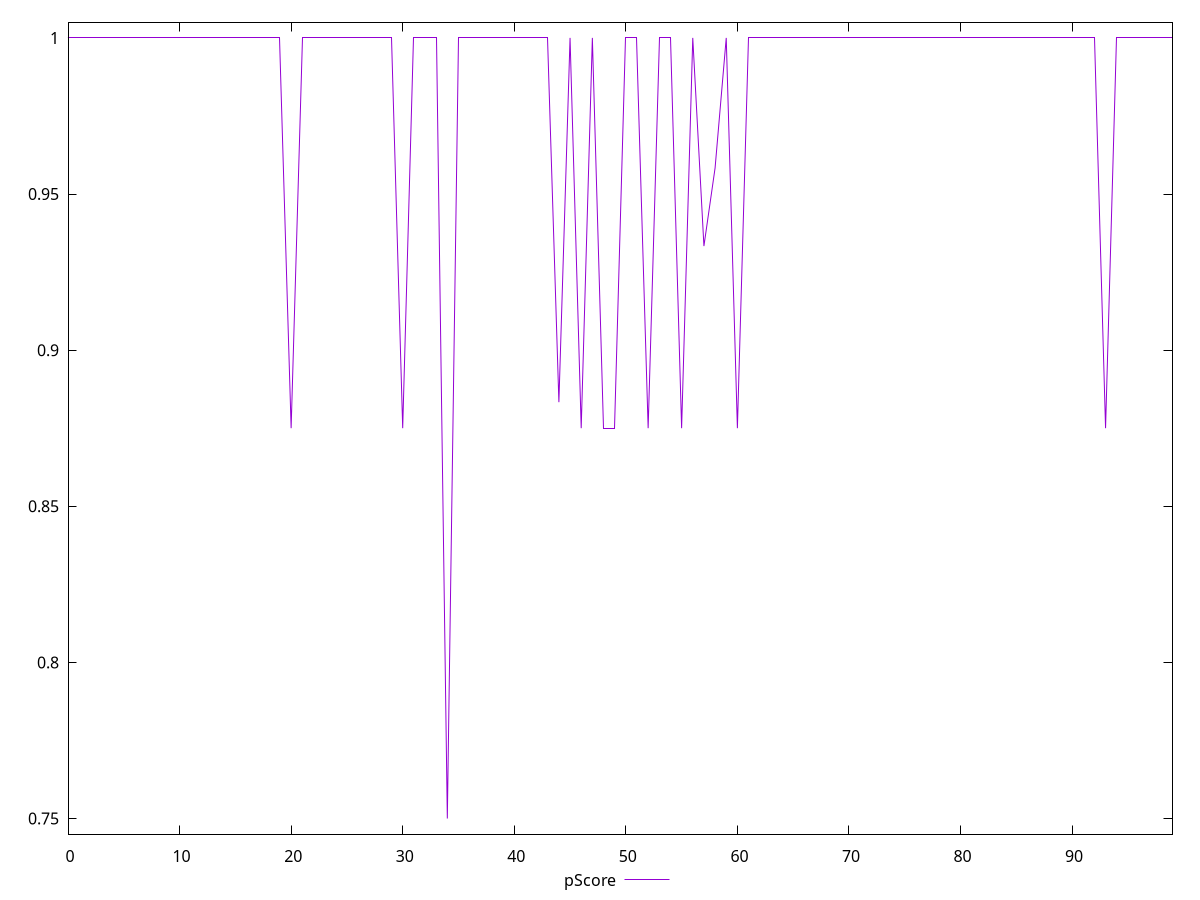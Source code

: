 reset

$pScore <<EOF
0 1
1 1
2 1
3 1
4 1
5 1
6 1
7 1
8 1
9 1
10 1
11 1
12 1
13 1
14 1
15 1
16 1
17 1
18 1
19 1
20 0.875
21 1
22 1
23 1
24 1
25 1
26 1
27 1
28 1
29 1
30 0.875
31 1
32 1
33 1
34 0.75
35 1
36 1
37 1
38 1
39 1
40 1
41 1
42 1
43 1
44 0.8833333333333333
45 1
46 0.875
47 1
48 0.875
49 0.875
50 1
51 1
52 0.875
53 1
54 1
55 0.875
56 1
57 0.9333333333333333
58 0.9583333333333334
59 1
60 0.875
61 1
62 1
63 1
64 1
65 1
66 1
67 1
68 1
69 1
70 1
71 1
72 1
73 1
74 1
75 1
76 1
77 1
78 1
79 1
80 1
81 1
82 1
83 1
84 1
85 1
86 1
87 1
88 1
89 1
90 1
91 1
92 1
93 0.875
94 1
95 1
96 1
97 1
98 1
99 1
EOF

set key outside below
set xrange [0:99]
set yrange [0.745:1.005]
set trange [0.745:1.005]
set terminal svg size 640, 500 enhanced background rgb 'white'
set output "reprap/unminified-javascript/samples/pages+cached+noexternal/pScore/values.svg"

plot $pScore title "pScore" with line

reset
